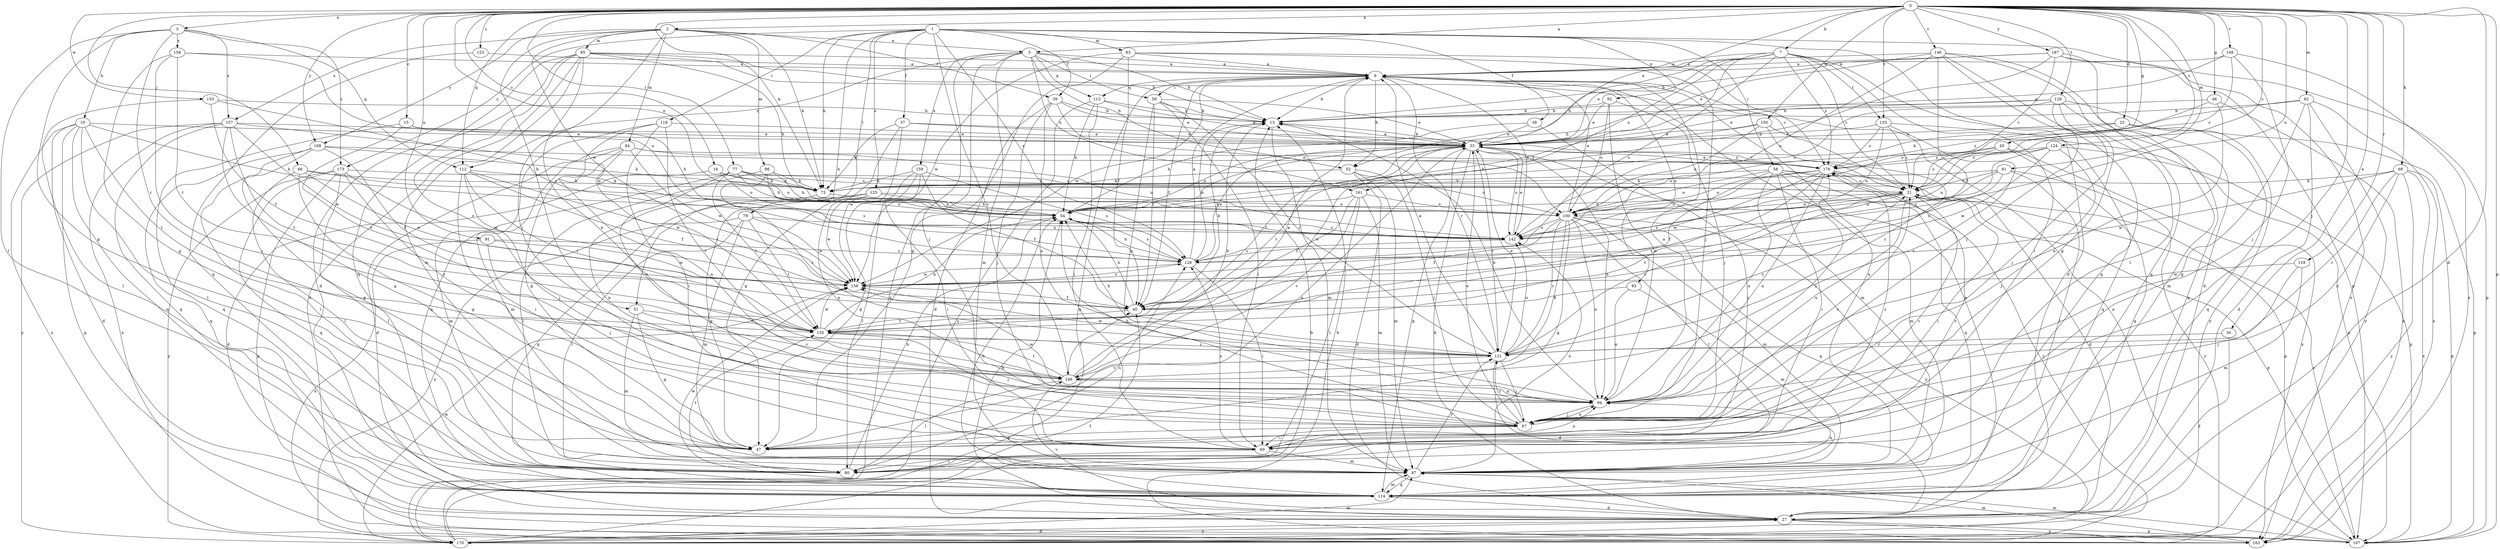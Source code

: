 strict digraph  {
0;
1;
2;
3;
5;
6;
7;
10;
13;
15;
16;
21;
23;
27;
30;
33;
37;
38;
39;
40;
45;
46;
47;
51;
52;
54;
58;
59;
60;
66;
67;
69;
73;
77;
79;
80;
81;
82;
83;
84;
85;
86;
87;
91;
92;
93;
94;
100;
107;
112;
113;
114;
118;
119;
121;
123;
124;
125;
128;
129;
133;
135;
142;
146;
148;
149;
150;
153;
156;
157;
158;
159;
161;
163;
167;
168;
170;
173;
176;
0 -> 2  [label=a];
0 -> 3  [label=a];
0 -> 5  [label=a];
0 -> 7  [label=b];
0 -> 15  [label=c];
0 -> 16  [label=c];
0 -> 21  [label=c];
0 -> 23  [label=d];
0 -> 27  [label=d];
0 -> 30  [label=e];
0 -> 33  [label=e];
0 -> 45  [label=g];
0 -> 46  [label=g];
0 -> 66  [label=j];
0 -> 67  [label=j];
0 -> 69  [label=k];
0 -> 73  [label=k];
0 -> 77  [label=l];
0 -> 81  [label=m];
0 -> 82  [label=m];
0 -> 91  [label=n];
0 -> 100  [label=o];
0 -> 107  [label=p];
0 -> 112  [label=q];
0 -> 118  [label=r];
0 -> 123  [label=s];
0 -> 124  [label=s];
0 -> 129  [label=t];
0 -> 133  [label=t];
0 -> 142  [label=u];
0 -> 146  [label=v];
0 -> 148  [label=v];
0 -> 150  [label=w];
0 -> 153  [label=w];
0 -> 167  [label=y];
0 -> 168  [label=y];
1 -> 27  [label=d];
1 -> 37  [label=f];
1 -> 38  [label=f];
1 -> 39  [label=f];
1 -> 51  [label=h];
1 -> 58  [label=i];
1 -> 73  [label=k];
1 -> 79  [label=l];
1 -> 83  [label=m];
1 -> 92  [label=n];
1 -> 107  [label=p];
1 -> 119  [label=r];
1 -> 125  [label=s];
1 -> 128  [label=s];
1 -> 149  [label=v];
1 -> 173  [label=z];
2 -> 5  [label=a];
2 -> 39  [label=f];
2 -> 51  [label=h];
2 -> 67  [label=j];
2 -> 73  [label=k];
2 -> 84  [label=m];
2 -> 85  [label=m];
2 -> 86  [label=m];
2 -> 156  [label=w];
2 -> 157  [label=x];
2 -> 168  [label=y];
3 -> 10  [label=b];
3 -> 47  [label=g];
3 -> 80  [label=l];
3 -> 112  [label=q];
3 -> 121  [label=r];
3 -> 157  [label=x];
3 -> 158  [label=x];
3 -> 173  [label=z];
5 -> 6  [label=a];
5 -> 13  [label=b];
5 -> 52  [label=h];
5 -> 59  [label=i];
5 -> 67  [label=j];
5 -> 87  [label=m];
5 -> 112  [label=q];
5 -> 113  [label=q];
5 -> 159  [label=x];
5 -> 161  [label=x];
5 -> 170  [label=y];
6 -> 13  [label=b];
6 -> 40  [label=f];
6 -> 52  [label=h];
6 -> 59  [label=i];
6 -> 93  [label=n];
6 -> 113  [label=q];
6 -> 121  [label=r];
6 -> 142  [label=u];
6 -> 156  [label=w];
7 -> 6  [label=a];
7 -> 21  [label=c];
7 -> 33  [label=e];
7 -> 52  [label=h];
7 -> 54  [label=h];
7 -> 60  [label=i];
7 -> 114  [label=q];
7 -> 128  [label=s];
7 -> 133  [label=t];
7 -> 161  [label=x];
7 -> 176  [label=z];
10 -> 27  [label=d];
10 -> 33  [label=e];
10 -> 54  [label=h];
10 -> 80  [label=l];
10 -> 107  [label=p];
10 -> 114  [label=q];
10 -> 135  [label=t];
10 -> 163  [label=x];
13 -> 33  [label=e];
13 -> 87  [label=m];
15 -> 33  [label=e];
15 -> 54  [label=h];
15 -> 114  [label=q];
15 -> 135  [label=t];
16 -> 21  [label=c];
16 -> 27  [label=d];
16 -> 73  [label=k];
16 -> 128  [label=s];
21 -> 54  [label=h];
21 -> 60  [label=i];
21 -> 94  [label=n];
21 -> 100  [label=o];
21 -> 107  [label=p];
21 -> 121  [label=r];
21 -> 128  [label=s];
21 -> 135  [label=t];
23 -> 33  [label=e];
23 -> 107  [label=p];
23 -> 114  [label=q];
23 -> 176  [label=z];
27 -> 6  [label=a];
27 -> 54  [label=h];
27 -> 107  [label=p];
27 -> 149  [label=v];
27 -> 163  [label=x];
27 -> 170  [label=y];
30 -> 27  [label=d];
30 -> 121  [label=r];
33 -> 13  [label=b];
33 -> 27  [label=d];
33 -> 40  [label=f];
33 -> 60  [label=i];
33 -> 94  [label=n];
33 -> 114  [label=q];
33 -> 121  [label=r];
33 -> 135  [label=t];
33 -> 142  [label=u];
33 -> 176  [label=z];
37 -> 21  [label=c];
37 -> 33  [label=e];
37 -> 47  [label=g];
37 -> 73  [label=k];
37 -> 156  [label=w];
38 -> 33  [label=e];
38 -> 54  [label=h];
38 -> 87  [label=m];
39 -> 13  [label=b];
39 -> 27  [label=d];
39 -> 33  [label=e];
39 -> 67  [label=j];
39 -> 94  [label=n];
39 -> 100  [label=o];
40 -> 13  [label=b];
40 -> 54  [label=h];
40 -> 135  [label=t];
45 -> 21  [label=c];
45 -> 100  [label=o];
45 -> 114  [label=q];
45 -> 163  [label=x];
45 -> 176  [label=z];
46 -> 13  [label=b];
46 -> 94  [label=n];
46 -> 100  [label=o];
46 -> 163  [label=x];
47 -> 21  [label=c];
47 -> 33  [label=e];
51 -> 47  [label=g];
51 -> 87  [label=m];
51 -> 135  [label=t];
51 -> 149  [label=v];
52 -> 27  [label=d];
52 -> 67  [label=j];
52 -> 73  [label=k];
52 -> 87  [label=m];
52 -> 100  [label=o];
54 -> 33  [label=e];
54 -> 128  [label=s];
54 -> 142  [label=u];
58 -> 40  [label=f];
58 -> 60  [label=i];
58 -> 73  [label=k];
58 -> 87  [label=m];
58 -> 94  [label=n];
58 -> 100  [label=o];
58 -> 107  [label=p];
58 -> 114  [label=q];
58 -> 170  [label=y];
59 -> 13  [label=b];
59 -> 33  [label=e];
59 -> 40  [label=f];
59 -> 60  [label=i];
59 -> 94  [label=n];
59 -> 121  [label=r];
60 -> 80  [label=l];
60 -> 87  [label=m];
60 -> 94  [label=n];
60 -> 128  [label=s];
60 -> 176  [label=z];
66 -> 47  [label=g];
66 -> 73  [label=k];
66 -> 80  [label=l];
66 -> 100  [label=o];
66 -> 156  [label=w];
67 -> 21  [label=c];
67 -> 33  [label=e];
67 -> 47  [label=g];
67 -> 54  [label=h];
67 -> 60  [label=i];
67 -> 94  [label=n];
67 -> 121  [label=r];
69 -> 73  [label=k];
69 -> 94  [label=n];
69 -> 107  [label=p];
69 -> 121  [label=r];
69 -> 156  [label=w];
69 -> 163  [label=x];
69 -> 170  [label=y];
73 -> 54  [label=h];
73 -> 94  [label=n];
77 -> 21  [label=c];
77 -> 54  [label=h];
77 -> 73  [label=k];
77 -> 87  [label=m];
77 -> 100  [label=o];
77 -> 135  [label=t];
77 -> 149  [label=v];
79 -> 80  [label=l];
79 -> 87  [label=m];
79 -> 135  [label=t];
79 -> 142  [label=u];
79 -> 156  [label=w];
79 -> 170  [label=y];
80 -> 54  [label=h];
80 -> 128  [label=s];
80 -> 135  [label=t];
80 -> 176  [label=z];
81 -> 21  [label=c];
81 -> 73  [label=k];
81 -> 80  [label=l];
81 -> 128  [label=s];
81 -> 142  [label=u];
81 -> 170  [label=y];
82 -> 13  [label=b];
82 -> 27  [label=d];
82 -> 47  [label=g];
82 -> 73  [label=k];
82 -> 163  [label=x];
82 -> 170  [label=y];
83 -> 6  [label=a];
83 -> 40  [label=f];
83 -> 47  [label=g];
83 -> 67  [label=j];
83 -> 156  [label=w];
83 -> 176  [label=z];
84 -> 27  [label=d];
84 -> 87  [label=m];
84 -> 94  [label=n];
84 -> 135  [label=t];
84 -> 142  [label=u];
84 -> 156  [label=w];
84 -> 176  [label=z];
85 -> 6  [label=a];
85 -> 13  [label=b];
85 -> 21  [label=c];
85 -> 27  [label=d];
85 -> 54  [label=h];
85 -> 87  [label=m];
85 -> 94  [label=n];
85 -> 114  [label=q];
85 -> 149  [label=v];
85 -> 163  [label=x];
86 -> 54  [label=h];
86 -> 73  [label=k];
86 -> 80  [label=l];
86 -> 121  [label=r];
86 -> 142  [label=u];
87 -> 6  [label=a];
87 -> 94  [label=n];
87 -> 114  [label=q];
87 -> 121  [label=r];
87 -> 142  [label=u];
91 -> 67  [label=j];
91 -> 128  [label=s];
91 -> 156  [label=w];
91 -> 163  [label=x];
92 -> 13  [label=b];
92 -> 33  [label=e];
92 -> 67  [label=j];
92 -> 94  [label=n];
92 -> 100  [label=o];
93 -> 40  [label=f];
93 -> 87  [label=m];
93 -> 94  [label=n];
94 -> 6  [label=a];
94 -> 13  [label=b];
94 -> 67  [label=j];
94 -> 156  [label=w];
94 -> 176  [label=z];
100 -> 6  [label=a];
100 -> 40  [label=f];
100 -> 47  [label=g];
100 -> 80  [label=l];
100 -> 87  [label=m];
100 -> 94  [label=n];
100 -> 114  [label=q];
100 -> 121  [label=r];
100 -> 142  [label=u];
100 -> 149  [label=v];
100 -> 170  [label=y];
107 -> 6  [label=a];
107 -> 21  [label=c];
107 -> 87  [label=m];
112 -> 40  [label=f];
112 -> 60  [label=i];
112 -> 67  [label=j];
112 -> 73  [label=k];
112 -> 135  [label=t];
112 -> 156  [label=w];
113 -> 13  [label=b];
113 -> 33  [label=e];
113 -> 54  [label=h];
113 -> 60  [label=i];
113 -> 170  [label=y];
114 -> 27  [label=d];
114 -> 54  [label=h];
114 -> 87  [label=m];
114 -> 156  [label=w];
118 -> 67  [label=j];
118 -> 87  [label=m];
118 -> 156  [label=w];
119 -> 33  [label=e];
119 -> 47  [label=g];
119 -> 60  [label=i];
119 -> 114  [label=q];
119 -> 149  [label=v];
121 -> 6  [label=a];
121 -> 21  [label=c];
121 -> 27  [label=d];
121 -> 33  [label=e];
121 -> 54  [label=h];
121 -> 67  [label=j];
121 -> 142  [label=u];
121 -> 149  [label=v];
121 -> 156  [label=w];
123 -> 6  [label=a];
123 -> 114  [label=q];
124 -> 67  [label=j];
124 -> 107  [label=p];
124 -> 128  [label=s];
124 -> 142  [label=u];
124 -> 156  [label=w];
124 -> 176  [label=z];
125 -> 47  [label=g];
125 -> 54  [label=h];
125 -> 94  [label=n];
125 -> 100  [label=o];
125 -> 114  [label=q];
125 -> 156  [label=w];
128 -> 6  [label=a];
128 -> 13  [label=b];
128 -> 33  [label=e];
128 -> 54  [label=h];
128 -> 60  [label=i];
128 -> 156  [label=w];
129 -> 13  [label=b];
129 -> 33  [label=e];
129 -> 67  [label=j];
129 -> 87  [label=m];
129 -> 100  [label=o];
129 -> 114  [label=q];
129 -> 170  [label=y];
133 -> 21  [label=c];
133 -> 33  [label=e];
133 -> 114  [label=q];
133 -> 142  [label=u];
133 -> 149  [label=v];
133 -> 176  [label=z];
135 -> 33  [label=e];
135 -> 54  [label=h];
135 -> 67  [label=j];
135 -> 121  [label=r];
135 -> 156  [label=w];
142 -> 33  [label=e];
142 -> 128  [label=s];
146 -> 6  [label=a];
146 -> 27  [label=d];
146 -> 33  [label=e];
146 -> 40  [label=f];
146 -> 47  [label=g];
146 -> 67  [label=j];
146 -> 80  [label=l];
146 -> 142  [label=u];
148 -> 6  [label=a];
148 -> 21  [label=c];
148 -> 33  [label=e];
148 -> 67  [label=j];
148 -> 163  [label=x];
149 -> 6  [label=a];
149 -> 13  [label=b];
149 -> 40  [label=f];
149 -> 80  [label=l];
149 -> 94  [label=n];
149 -> 135  [label=t];
150 -> 33  [label=e];
150 -> 54  [label=h];
150 -> 100  [label=o];
150 -> 107  [label=p];
150 -> 121  [label=r];
153 -> 13  [label=b];
153 -> 40  [label=f];
153 -> 80  [label=l];
153 -> 128  [label=s];
156 -> 40  [label=f];
156 -> 128  [label=s];
157 -> 33  [label=e];
157 -> 47  [label=g];
157 -> 114  [label=q];
157 -> 135  [label=t];
157 -> 142  [label=u];
157 -> 156  [label=w];
157 -> 163  [label=x];
157 -> 170  [label=y];
158 -> 6  [label=a];
158 -> 47  [label=g];
158 -> 60  [label=i];
158 -> 135  [label=t];
158 -> 142  [label=u];
159 -> 40  [label=f];
159 -> 47  [label=g];
159 -> 60  [label=i];
159 -> 73  [label=k];
159 -> 80  [label=l];
159 -> 128  [label=s];
161 -> 40  [label=f];
161 -> 54  [label=h];
161 -> 80  [label=l];
161 -> 87  [label=m];
161 -> 100  [label=o];
161 -> 149  [label=v];
163 -> 13  [label=b];
163 -> 87  [label=m];
167 -> 6  [label=a];
167 -> 13  [label=b];
167 -> 21  [label=c];
167 -> 54  [label=h];
167 -> 107  [label=p];
167 -> 114  [label=q];
167 -> 163  [label=x];
168 -> 40  [label=f];
168 -> 47  [label=g];
168 -> 73  [label=k];
168 -> 80  [label=l];
168 -> 114  [label=q];
168 -> 176  [label=z];
170 -> 6  [label=a];
170 -> 13  [label=b];
170 -> 27  [label=d];
170 -> 40  [label=f];
170 -> 87  [label=m];
170 -> 156  [label=w];
173 -> 21  [label=c];
173 -> 80  [label=l];
173 -> 107  [label=p];
173 -> 114  [label=q];
173 -> 149  [label=v];
173 -> 156  [label=w];
173 -> 170  [label=y];
176 -> 21  [label=c];
176 -> 27  [label=d];
176 -> 33  [label=e];
176 -> 94  [label=n];
176 -> 100  [label=o];
176 -> 135  [label=t];
176 -> 142  [label=u];
176 -> 156  [label=w];
}
